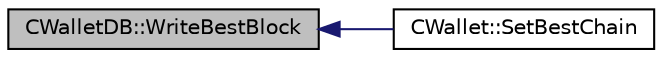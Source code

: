 digraph "CWalletDB::WriteBestBlock"
{
  edge [fontname="Helvetica",fontsize="10",labelfontname="Helvetica",labelfontsize="10"];
  node [fontname="Helvetica",fontsize="10",shape=record];
  rankdir="LR";
  Node241 [label="CWalletDB::WriteBestBlock",height=0.2,width=0.4,color="black", fillcolor="grey75", style="filled", fontcolor="black"];
  Node241 -> Node242 [dir="back",color="midnightblue",fontsize="10",style="solid",fontname="Helvetica"];
  Node242 [label="CWallet::SetBestChain",height=0.2,width=0.4,color="black", fillcolor="white", style="filled",URL="$group__map_wallet.html#ga1697a92171b4359f49b38aed643cf92b"];
}
